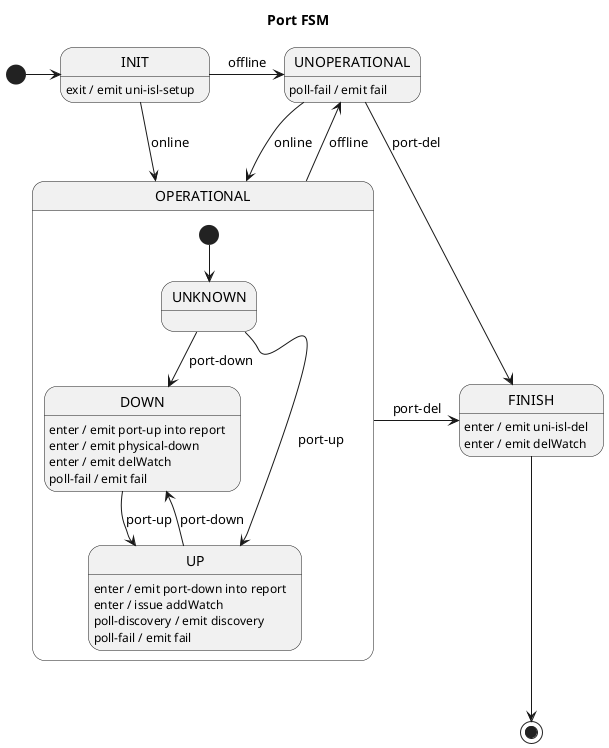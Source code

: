 Internal state:
* history data (constructor)
* report FSM

Input signals:
* port-up (switch)
* port-down (switch)
* online (switch)
* offline (switch)
* poll-discovery (poll)
* poll-fail (poll)

Output signals:
* physical-down (isl/2)
* uni-isl-setup (isl/2)
* discovery (isl/2)
* fail (isl/2)

@startuml
title Port FSM

[*] -right-> INIT

INIT -r-> UNOPERATIONAL : offline
INIT -r-> OPERATIONAL : online
INIT : exit / emit uni-isl-setup

state OPERATIONAL {
    [*] --> UNKNOWN

    UNKNOWN --> DOWN : port-down
    UNKNOWN --> UP : port-up

    DOWN --> UP : port-up
    DOWN : enter / emit port-up into report
    DOWN : enter / emit physical-down
    DOWN : enter / emit delWatch
    DOWN : poll-fail / emit fail

    UP --> DOWN : port-down
    UP : enter / emit port-down into report
    UP : enter / issue addWatch
    UP : poll-discovery / emit discovery
    UP : poll-fail / emit fail
}

OPERATIONAL --> UNOPERATIONAL : offline
OPERATIONAL -r-> FINISH : port-del

UNOPERATIONAL --> OPERATIONAL : online
UNOPERATIONAL --> FINISH : port-del
UNOPERATIONAL : poll-fail / emit fail

FINISH: enter / emit uni-isl-del
FINISH: enter / emit delWatch
FINISH -d-> [*]

@enduml
